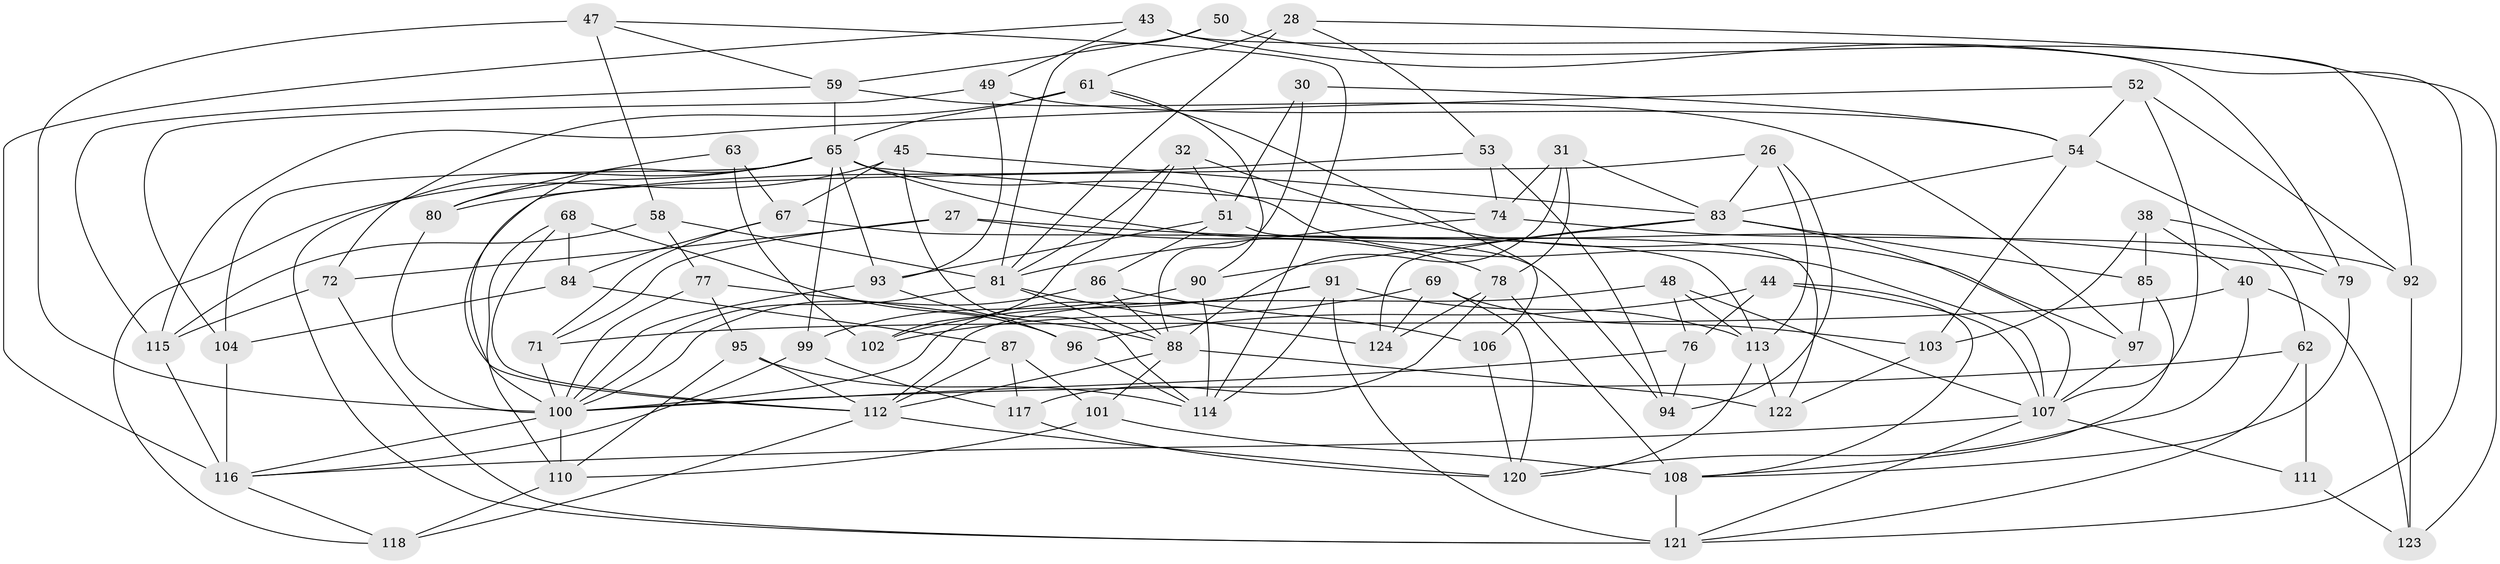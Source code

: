 // original degree distribution, {4: 1.0}
// Generated by graph-tools (version 1.1) at 2025/03/03/04/25 22:03:57]
// undirected, 74 vertices, 177 edges
graph export_dot {
graph [start="1"]
  node [color=gray90,style=filled];
  26;
  27;
  28;
  30;
  31;
  32;
  38;
  40;
  43;
  44;
  45;
  47;
  48;
  49;
  50;
  51 [super="+21"];
  52;
  53;
  54 [super="+25"];
  58;
  59 [super="+34"];
  61 [super="+37"];
  62;
  63;
  65 [super="+4+18+56"];
  67 [super="+64"];
  68;
  69;
  71;
  72;
  74 [super="+73"];
  76;
  77;
  78 [super="+39"];
  79;
  80;
  81 [super="+2+20"];
  83 [super="+41"];
  84;
  85;
  86;
  87;
  88 [super="+7+33"];
  90;
  91 [super="+55"];
  92;
  93 [super="+60"];
  94;
  95;
  96;
  97;
  99;
  100 [super="+66+19+57"];
  101;
  102 [super="+42"];
  103;
  104;
  106;
  107 [super="+17+35+105"];
  108 [super="+11+75"];
  110 [super="+98"];
  111;
  112 [super="+89"];
  113 [super="+22+109"];
  114 [super="+23"];
  115 [super="+10"];
  116 [super="+70"];
  117;
  118;
  120 [super="+1+29"];
  121 [super="+9+82"];
  122;
  123 [super="+119"];
  124;
  26 -- 113;
  26 -- 94;
  26 -- 83;
  26 -- 100;
  27 -- 72;
  27 -- 78;
  27 -- 79;
  27 -- 71;
  28 -- 92;
  28 -- 81;
  28 -- 53;
  28 -- 61;
  30 -- 88;
  30 -- 51 [weight=2];
  30 -- 54;
  31 -- 83;
  31 -- 88;
  31 -- 78;
  31 -- 74;
  32 -- 97;
  32 -- 102;
  32 -- 51;
  32 -- 81;
  38 -- 103;
  38 -- 40;
  38 -- 85;
  38 -- 62;
  40 -- 71;
  40 -- 123;
  40 -- 120;
  43 -- 79;
  43 -- 49;
  43 -- 121;
  43 -- 116;
  44 -- 76;
  44 -- 96;
  44 -- 108;
  44 -- 107;
  45 -- 118;
  45 -- 67;
  45 -- 83;
  45 -- 114;
  47 -- 114;
  47 -- 58;
  47 -- 100;
  47 -- 59;
  48 -- 107;
  48 -- 113;
  48 -- 76;
  48 -- 112;
  49 -- 93;
  49 -- 104;
  49 -- 54;
  50 -- 123 [weight=2];
  50 -- 59;
  50 -- 81;
  51 -- 122;
  51 -- 86;
  51 -- 93;
  52 -- 92;
  52 -- 115;
  52 -- 107;
  52 -- 54;
  53 -- 74;
  53 -- 94;
  53 -- 80;
  54 -- 79;
  54 -- 103;
  54 -- 83;
  58 -- 77;
  58 -- 81;
  58 -- 115;
  59 -- 97;
  59 -- 65 [weight=2];
  59 -- 115;
  61 -- 72;
  61 -- 106 [weight=2];
  61 -- 90;
  61 -- 65;
  62 -- 111;
  62 -- 121;
  62 -- 100;
  63 -- 102 [weight=2];
  63 -- 80;
  63 -- 67;
  65 -- 112 [weight=2];
  65 -- 74 [weight=2];
  65 -- 104;
  65 -- 80;
  65 -- 93;
  65 -- 99;
  65 -- 107;
  65 -- 121;
  65 -- 94;
  67 -- 71;
  67 -- 113 [weight=2];
  67 -- 84;
  68 -- 110;
  68 -- 96;
  68 -- 84;
  68 -- 112;
  69 -- 124;
  69 -- 103;
  69 -- 102;
  69 -- 120;
  71 -- 100;
  72 -- 121;
  72 -- 115;
  74 -- 92;
  74 -- 81;
  76 -- 94;
  76 -- 100;
  77 -- 95;
  77 -- 88;
  77 -- 100;
  78 -- 117;
  78 -- 108 [weight=2];
  78 -- 124;
  79 -- 108;
  80 -- 100;
  81 -- 124;
  81 -- 88;
  81 -- 100;
  83 -- 107;
  83 -- 85;
  83 -- 90;
  83 -- 124;
  84 -- 104;
  84 -- 87;
  85 -- 97;
  85 -- 108;
  86 -- 106;
  86 -- 88;
  86 -- 100;
  87 -- 117;
  87 -- 101;
  87 -- 112;
  88 -- 122;
  88 -- 101;
  88 -- 112;
  90 -- 99;
  90 -- 114;
  91 -- 102 [weight=2];
  91 -- 121;
  91 -- 100;
  91 -- 113;
  91 -- 114;
  92 -- 123;
  93 -- 96;
  93 -- 100 [weight=2];
  95 -- 114;
  95 -- 110;
  95 -- 112;
  96 -- 114;
  97 -- 107;
  99 -- 117;
  99 -- 116;
  100 -- 110 [weight=2];
  100 -- 116 [weight=4];
  101 -- 110;
  101 -- 108;
  103 -- 122;
  104 -- 116;
  106 -- 120;
  107 -- 116 [weight=2];
  107 -- 121;
  107 -- 111;
  108 -- 121 [weight=2];
  110 -- 118;
  111 -- 123 [weight=2];
  112 -- 120 [weight=2];
  112 -- 118;
  113 -- 120 [weight=2];
  113 -- 122;
  115 -- 116 [weight=2];
  116 -- 118;
  117 -- 120;
}

